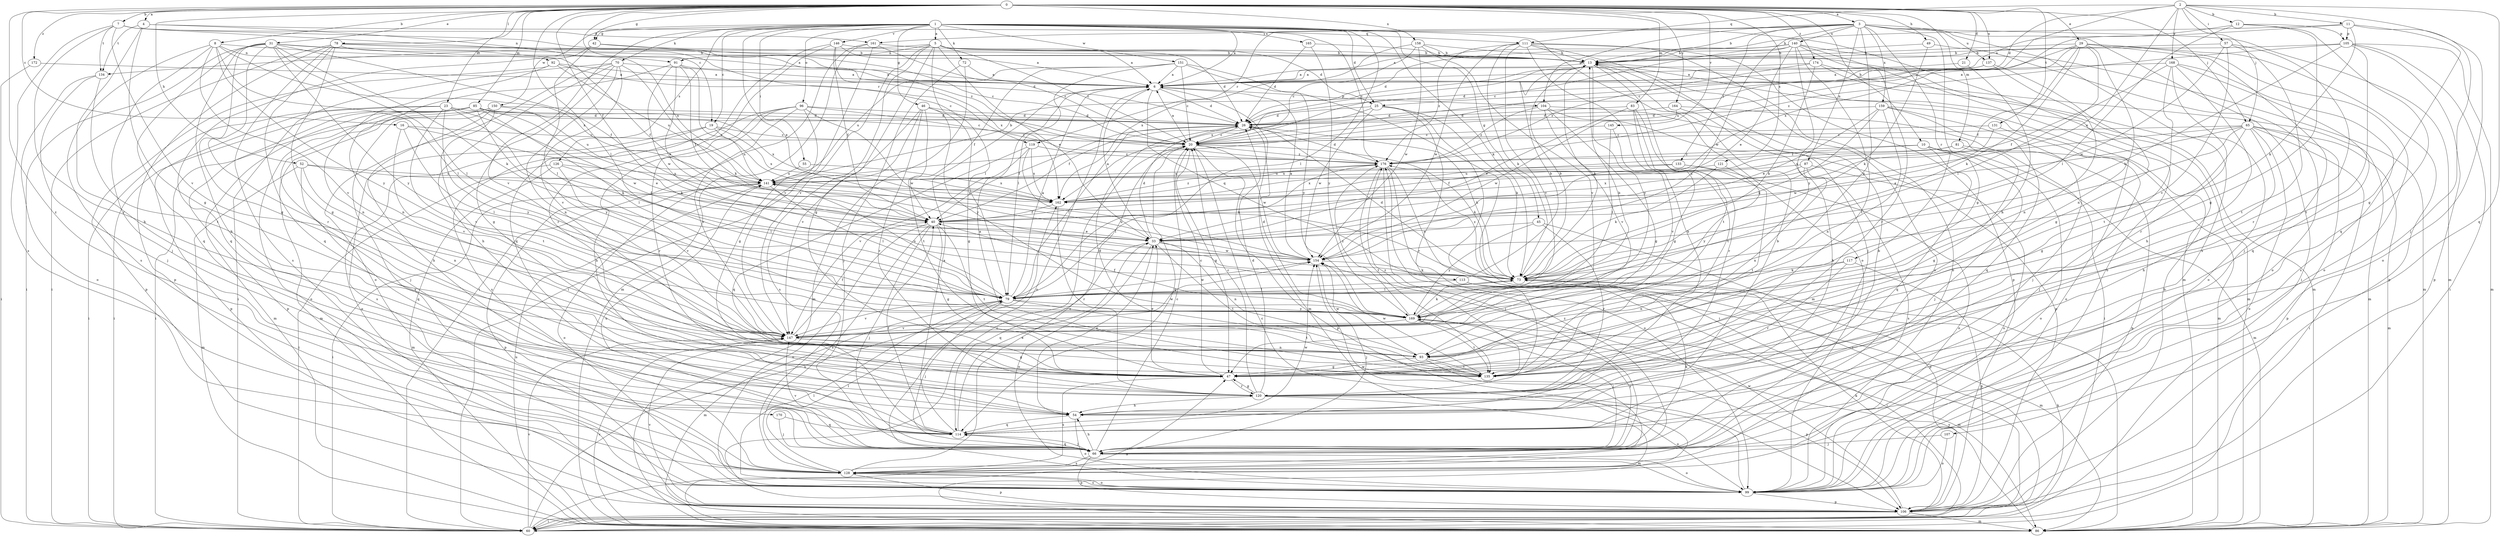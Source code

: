 strict digraph  {
0;
1;
2;
3;
4;
5;
6;
7;
8;
10;
11;
12;
13;
16;
19;
20;
21;
23;
25;
26;
29;
31;
33;
40;
42;
45;
46;
47;
49;
52;
54;
55;
57;
60;
65;
66;
70;
72;
73;
78;
79;
81;
83;
85;
86;
87;
91;
92;
93;
96;
99;
104;
105;
106;
107;
111;
113;
114;
117;
119;
120;
121;
126;
128;
131;
133;
134;
135;
137;
140;
141;
145;
146;
147;
150;
151;
154;
158;
159;
161;
162;
164;
165;
168;
169;
170;
172;
174;
176;
0 -> 3  [label=a];
0 -> 4  [label=a];
0 -> 7  [label=b];
0 -> 8  [label=b];
0 -> 10  [label=b];
0 -> 16  [label=c];
0 -> 19  [label=c];
0 -> 21  [label=d];
0 -> 23  [label=d];
0 -> 29  [label=e];
0 -> 31  [label=e];
0 -> 40  [label=f];
0 -> 42  [label=g];
0 -> 49  [label=h];
0 -> 52  [label=h];
0 -> 65  [label=j];
0 -> 78  [label=l];
0 -> 79  [label=l];
0 -> 81  [label=m];
0 -> 83  [label=m];
0 -> 85  [label=m];
0 -> 121  [label=s];
0 -> 131  [label=t];
0 -> 137  [label=u];
0 -> 145  [label=v];
0 -> 158  [label=x];
0 -> 164  [label=y];
0 -> 170  [label=z];
0 -> 172  [label=z];
0 -> 174  [label=z];
1 -> 5  [label=a];
1 -> 6  [label=a];
1 -> 19  [label=c];
1 -> 25  [label=d];
1 -> 33  [label=e];
1 -> 42  [label=g];
1 -> 45  [label=g];
1 -> 46  [label=g];
1 -> 55  [label=i];
1 -> 70  [label=k];
1 -> 72  [label=k];
1 -> 73  [label=k];
1 -> 79  [label=l];
1 -> 86  [label=m];
1 -> 96  [label=o];
1 -> 99  [label=o];
1 -> 126  [label=s];
1 -> 146  [label=v];
1 -> 147  [label=v];
1 -> 150  [label=w];
1 -> 151  [label=w];
1 -> 165  [label=y];
1 -> 176  [label=z];
2 -> 11  [label=b];
2 -> 12  [label=b];
2 -> 20  [label=c];
2 -> 25  [label=d];
2 -> 33  [label=e];
2 -> 57  [label=i];
2 -> 65  [label=j];
2 -> 66  [label=j];
2 -> 107  [label=q];
2 -> 111  [label=q];
2 -> 168  [label=y];
3 -> 13  [label=b];
3 -> 47  [label=g];
3 -> 60  [label=i];
3 -> 86  [label=m];
3 -> 87  [label=n];
3 -> 104  [label=p];
3 -> 117  [label=r];
3 -> 119  [label=r];
3 -> 128  [label=s];
3 -> 133  [label=t];
3 -> 137  [label=u];
3 -> 140  [label=u];
3 -> 154  [label=w];
3 -> 159  [label=x];
3 -> 161  [label=x];
3 -> 169  [label=y];
4 -> 47  [label=g];
4 -> 54  [label=h];
4 -> 91  [label=n];
4 -> 111  [label=q];
4 -> 134  [label=t];
5 -> 6  [label=a];
5 -> 20  [label=c];
5 -> 25  [label=d];
5 -> 26  [label=d];
5 -> 33  [label=e];
5 -> 47  [label=g];
5 -> 60  [label=i];
5 -> 79  [label=l];
5 -> 91  [label=n];
5 -> 134  [label=t];
5 -> 147  [label=v];
6 -> 26  [label=d];
6 -> 86  [label=m];
6 -> 99  [label=o];
6 -> 104  [label=p];
6 -> 113  [label=q];
7 -> 119  [label=r];
7 -> 120  [label=r];
7 -> 128  [label=s];
7 -> 134  [label=t];
7 -> 147  [label=v];
7 -> 161  [label=x];
7 -> 176  [label=z];
8 -> 6  [label=a];
8 -> 66  [label=j];
8 -> 79  [label=l];
8 -> 92  [label=n];
8 -> 128  [label=s];
8 -> 147  [label=v];
8 -> 162  [label=x];
8 -> 169  [label=y];
10 -> 66  [label=j];
10 -> 86  [label=m];
10 -> 99  [label=o];
10 -> 114  [label=q];
10 -> 162  [label=x];
10 -> 176  [label=z];
11 -> 13  [label=b];
11 -> 47  [label=g];
11 -> 73  [label=k];
11 -> 99  [label=o];
11 -> 105  [label=p];
11 -> 162  [label=x];
12 -> 6  [label=a];
12 -> 47  [label=g];
12 -> 79  [label=l];
12 -> 105  [label=p];
12 -> 114  [label=q];
13 -> 6  [label=a];
13 -> 73  [label=k];
13 -> 86  [label=m];
13 -> 128  [label=s];
13 -> 135  [label=t];
13 -> 162  [label=x];
13 -> 169  [label=y];
16 -> 20  [label=c];
16 -> 33  [label=e];
16 -> 79  [label=l];
16 -> 147  [label=v];
19 -> 20  [label=c];
19 -> 99  [label=o];
19 -> 128  [label=s];
19 -> 141  [label=u];
19 -> 162  [label=x];
20 -> 6  [label=a];
20 -> 47  [label=g];
20 -> 73  [label=k];
20 -> 106  [label=p];
20 -> 114  [label=q];
20 -> 154  [label=w];
20 -> 176  [label=z];
21 -> 6  [label=a];
21 -> 93  [label=n];
23 -> 26  [label=d];
23 -> 60  [label=i];
23 -> 73  [label=k];
23 -> 106  [label=p];
23 -> 147  [label=v];
23 -> 154  [label=w];
23 -> 169  [label=y];
25 -> 26  [label=d];
25 -> 40  [label=f];
25 -> 60  [label=i];
25 -> 73  [label=k];
25 -> 120  [label=r];
25 -> 154  [label=w];
26 -> 20  [label=c];
26 -> 40  [label=f];
26 -> 73  [label=k];
26 -> 79  [label=l];
29 -> 13  [label=b];
29 -> 20  [label=c];
29 -> 40  [label=f];
29 -> 66  [label=j];
29 -> 73  [label=k];
29 -> 79  [label=l];
29 -> 93  [label=n];
29 -> 99  [label=o];
29 -> 106  [label=p];
29 -> 141  [label=u];
31 -> 13  [label=b];
31 -> 40  [label=f];
31 -> 47  [label=g];
31 -> 54  [label=h];
31 -> 60  [label=i];
31 -> 73  [label=k];
31 -> 79  [label=l];
31 -> 114  [label=q];
31 -> 120  [label=r];
31 -> 141  [label=u];
31 -> 169  [label=y];
33 -> 6  [label=a];
33 -> 26  [label=d];
33 -> 93  [label=n];
33 -> 99  [label=o];
33 -> 114  [label=q];
33 -> 135  [label=t];
33 -> 154  [label=w];
40 -> 33  [label=e];
40 -> 47  [label=g];
40 -> 66  [label=j];
40 -> 99  [label=o];
40 -> 128  [label=s];
40 -> 135  [label=t];
42 -> 13  [label=b];
42 -> 20  [label=c];
42 -> 79  [label=l];
42 -> 114  [label=q];
45 -> 33  [label=e];
45 -> 106  [label=p];
45 -> 120  [label=r];
45 -> 169  [label=y];
46 -> 26  [label=d];
46 -> 47  [label=g];
46 -> 120  [label=r];
46 -> 128  [label=s];
46 -> 135  [label=t];
46 -> 147  [label=v];
46 -> 169  [label=y];
47 -> 20  [label=c];
47 -> 33  [label=e];
47 -> 120  [label=r];
47 -> 128  [label=s];
49 -> 13  [label=b];
49 -> 73  [label=k];
49 -> 99  [label=o];
52 -> 40  [label=f];
52 -> 86  [label=m];
52 -> 93  [label=n];
52 -> 114  [label=q];
52 -> 141  [label=u];
54 -> 13  [label=b];
54 -> 33  [label=e];
54 -> 99  [label=o];
54 -> 114  [label=q];
55 -> 141  [label=u];
55 -> 162  [label=x];
57 -> 13  [label=b];
57 -> 120  [label=r];
57 -> 135  [label=t];
57 -> 147  [label=v];
57 -> 154  [label=w];
60 -> 47  [label=g];
60 -> 73  [label=k];
60 -> 147  [label=v];
60 -> 162  [label=x];
65 -> 20  [label=c];
65 -> 33  [label=e];
65 -> 47  [label=g];
65 -> 54  [label=h];
65 -> 60  [label=i];
65 -> 79  [label=l];
65 -> 86  [label=m];
65 -> 99  [label=o];
65 -> 106  [label=p];
65 -> 162  [label=x];
66 -> 20  [label=c];
66 -> 54  [label=h];
66 -> 73  [label=k];
66 -> 99  [label=o];
66 -> 106  [label=p];
66 -> 114  [label=q];
66 -> 128  [label=s];
66 -> 141  [label=u];
66 -> 147  [label=v];
66 -> 169  [label=y];
70 -> 6  [label=a];
70 -> 47  [label=g];
70 -> 54  [label=h];
70 -> 60  [label=i];
70 -> 73  [label=k];
70 -> 93  [label=n];
70 -> 99  [label=o];
70 -> 147  [label=v];
72 -> 6  [label=a];
72 -> 66  [label=j];
72 -> 86  [label=m];
73 -> 13  [label=b];
73 -> 26  [label=d];
73 -> 79  [label=l];
73 -> 176  [label=z];
78 -> 13  [label=b];
78 -> 26  [label=d];
78 -> 40  [label=f];
78 -> 47  [label=g];
78 -> 60  [label=i];
78 -> 106  [label=p];
78 -> 114  [label=q];
78 -> 128  [label=s];
79 -> 6  [label=a];
79 -> 66  [label=j];
79 -> 86  [label=m];
79 -> 135  [label=t];
79 -> 141  [label=u];
79 -> 147  [label=v];
79 -> 154  [label=w];
79 -> 169  [label=y];
81 -> 40  [label=f];
81 -> 47  [label=g];
81 -> 106  [label=p];
81 -> 176  [label=z];
83 -> 26  [label=d];
83 -> 33  [label=e];
83 -> 47  [label=g];
83 -> 120  [label=r];
83 -> 135  [label=t];
85 -> 20  [label=c];
85 -> 26  [label=d];
85 -> 60  [label=i];
85 -> 66  [label=j];
85 -> 73  [label=k];
85 -> 79  [label=l];
85 -> 86  [label=m];
85 -> 99  [label=o];
85 -> 106  [label=p];
85 -> 162  [label=x];
85 -> 169  [label=y];
86 -> 141  [label=u];
86 -> 147  [label=v];
86 -> 169  [label=y];
87 -> 93  [label=n];
87 -> 99  [label=o];
87 -> 128  [label=s];
87 -> 141  [label=u];
87 -> 162  [label=x];
91 -> 6  [label=a];
91 -> 33  [label=e];
91 -> 40  [label=f];
91 -> 93  [label=n];
91 -> 154  [label=w];
91 -> 162  [label=x];
92 -> 6  [label=a];
92 -> 20  [label=c];
92 -> 93  [label=n];
92 -> 106  [label=p];
92 -> 141  [label=u];
93 -> 47  [label=g];
93 -> 106  [label=p];
93 -> 135  [label=t];
93 -> 154  [label=w];
96 -> 26  [label=d];
96 -> 47  [label=g];
96 -> 54  [label=h];
96 -> 120  [label=r];
96 -> 128  [label=s];
96 -> 147  [label=v];
96 -> 154  [label=w];
96 -> 176  [label=z];
99 -> 20  [label=c];
99 -> 79  [label=l];
99 -> 106  [label=p];
99 -> 128  [label=s];
104 -> 26  [label=d];
104 -> 47  [label=g];
104 -> 60  [label=i];
104 -> 106  [label=p];
104 -> 147  [label=v];
104 -> 176  [label=z];
105 -> 13  [label=b];
105 -> 60  [label=i];
105 -> 73  [label=k];
105 -> 86  [label=m];
105 -> 106  [label=p];
105 -> 135  [label=t];
105 -> 176  [label=z];
106 -> 13  [label=b];
106 -> 20  [label=c];
106 -> 60  [label=i];
106 -> 73  [label=k];
106 -> 86  [label=m];
106 -> 147  [label=v];
106 -> 154  [label=w];
107 -> 66  [label=j];
107 -> 99  [label=o];
111 -> 13  [label=b];
111 -> 54  [label=h];
111 -> 66  [label=j];
111 -> 73  [label=k];
111 -> 99  [label=o];
111 -> 106  [label=p];
111 -> 147  [label=v];
111 -> 154  [label=w];
111 -> 176  [label=z];
113 -> 13  [label=b];
113 -> 60  [label=i];
113 -> 79  [label=l];
113 -> 86  [label=m];
114 -> 6  [label=a];
114 -> 13  [label=b];
114 -> 33  [label=e];
114 -> 40  [label=f];
114 -> 66  [label=j];
114 -> 154  [label=w];
117 -> 73  [label=k];
117 -> 93  [label=n];
117 -> 106  [label=p];
117 -> 120  [label=r];
119 -> 73  [label=k];
119 -> 114  [label=q];
119 -> 147  [label=v];
119 -> 162  [label=x];
119 -> 176  [label=z];
120 -> 20  [label=c];
120 -> 26  [label=d];
120 -> 47  [label=g];
120 -> 54  [label=h];
120 -> 86  [label=m];
120 -> 99  [label=o];
121 -> 73  [label=k];
121 -> 141  [label=u];
121 -> 169  [label=y];
126 -> 60  [label=i];
126 -> 79  [label=l];
126 -> 86  [label=m];
126 -> 141  [label=u];
126 -> 147  [label=v];
128 -> 20  [label=c];
128 -> 79  [label=l];
128 -> 99  [label=o];
128 -> 106  [label=p];
128 -> 154  [label=w];
128 -> 176  [label=z];
131 -> 20  [label=c];
131 -> 66  [label=j];
131 -> 154  [label=w];
133 -> 99  [label=o];
133 -> 135  [label=t];
133 -> 141  [label=u];
133 -> 162  [label=x];
134 -> 66  [label=j];
134 -> 99  [label=o];
134 -> 135  [label=t];
135 -> 6  [label=a];
135 -> 26  [label=d];
135 -> 154  [label=w];
135 -> 176  [label=z];
137 -> 6  [label=a];
137 -> 26  [label=d];
137 -> 47  [label=g];
137 -> 93  [label=n];
140 -> 6  [label=a];
140 -> 13  [label=b];
140 -> 20  [label=c];
140 -> 26  [label=d];
140 -> 33  [label=e];
140 -> 86  [label=m];
140 -> 99  [label=o];
140 -> 120  [label=r];
140 -> 135  [label=t];
140 -> 169  [label=y];
141 -> 13  [label=b];
141 -> 60  [label=i];
141 -> 79  [label=l];
141 -> 99  [label=o];
141 -> 106  [label=p];
141 -> 162  [label=x];
145 -> 20  [label=c];
145 -> 79  [label=l];
145 -> 147  [label=v];
146 -> 6  [label=a];
146 -> 13  [label=b];
146 -> 40  [label=f];
146 -> 114  [label=q];
146 -> 120  [label=r];
146 -> 162  [label=x];
147 -> 40  [label=f];
147 -> 47  [label=g];
147 -> 93  [label=n];
147 -> 154  [label=w];
150 -> 26  [label=d];
150 -> 54  [label=h];
150 -> 60  [label=i];
150 -> 86  [label=m];
150 -> 128  [label=s];
150 -> 135  [label=t];
150 -> 141  [label=u];
151 -> 6  [label=a];
151 -> 20  [label=c];
151 -> 40  [label=f];
151 -> 79  [label=l];
151 -> 86  [label=m];
151 -> 141  [label=u];
151 -> 169  [label=y];
154 -> 6  [label=a];
154 -> 66  [label=j];
154 -> 73  [label=k];
154 -> 141  [label=u];
158 -> 13  [label=b];
158 -> 20  [label=c];
158 -> 86  [label=m];
158 -> 147  [label=v];
158 -> 154  [label=w];
158 -> 162  [label=x];
159 -> 26  [label=d];
159 -> 33  [label=e];
159 -> 66  [label=j];
159 -> 73  [label=k];
159 -> 93  [label=n];
159 -> 99  [label=o];
159 -> 114  [label=q];
161 -> 13  [label=b];
161 -> 20  [label=c];
161 -> 60  [label=i];
161 -> 86  [label=m];
161 -> 147  [label=v];
162 -> 40  [label=f];
162 -> 120  [label=r];
162 -> 176  [label=z];
164 -> 26  [label=d];
164 -> 54  [label=h];
164 -> 86  [label=m];
164 -> 154  [label=w];
165 -> 13  [label=b];
165 -> 26  [label=d];
165 -> 169  [label=y];
168 -> 6  [label=a];
168 -> 40  [label=f];
168 -> 54  [label=h];
168 -> 114  [label=q];
168 -> 120  [label=r];
168 -> 128  [label=s];
168 -> 135  [label=t];
169 -> 13  [label=b];
169 -> 26  [label=d];
169 -> 40  [label=f];
169 -> 66  [label=j];
169 -> 73  [label=k];
169 -> 86  [label=m];
169 -> 135  [label=t];
169 -> 147  [label=v];
169 -> 176  [label=z];
170 -> 66  [label=j];
170 -> 114  [label=q];
172 -> 6  [label=a];
172 -> 60  [label=i];
174 -> 6  [label=a];
174 -> 73  [label=k];
174 -> 86  [label=m];
174 -> 99  [label=o];
174 -> 176  [label=z];
176 -> 26  [label=d];
176 -> 60  [label=i];
176 -> 66  [label=j];
176 -> 79  [label=l];
176 -> 99  [label=o];
176 -> 135  [label=t];
176 -> 141  [label=u];
}

